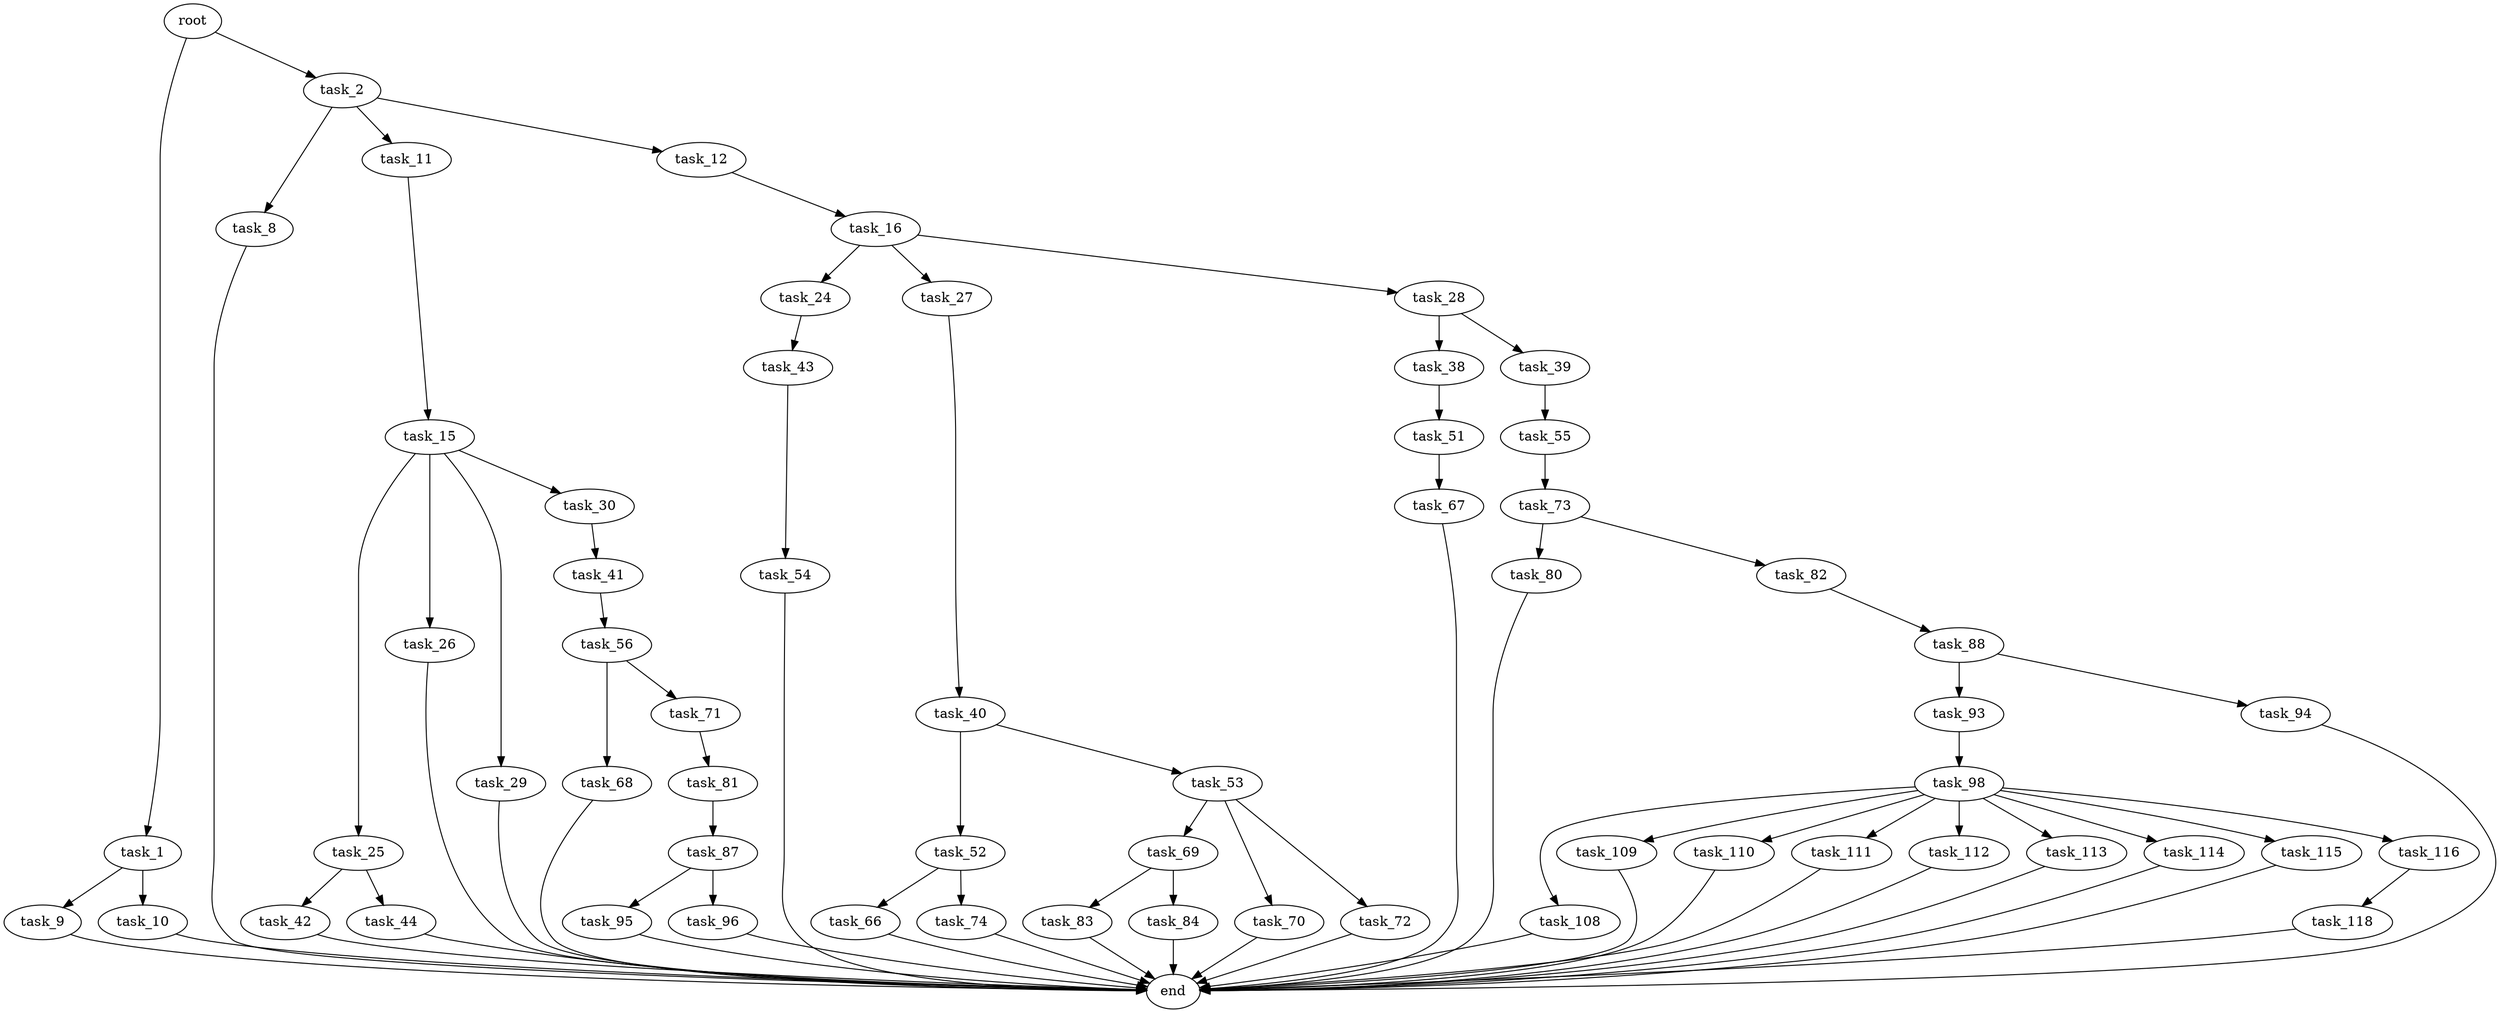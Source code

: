digraph G {
  root [size="0.000000"];
  task_1 [size="260609276508.000000"];
  task_2 [size="549755813888.000000"];
  task_9 [size="8509691118.000000"];
  task_10 [size="45347428324.000000"];
  task_8 [size="4292313702.000000"];
  task_11 [size="725309961.000000"];
  task_12 [size="8589934592.000000"];
  end [size="0.000000"];
  task_15 [size="537444948144.000000"];
  task_16 [size="7484804990.000000"];
  task_25 [size="68719476736.000000"];
  task_26 [size="26011914047.000000"];
  task_29 [size="22074997563.000000"];
  task_30 [size="31306364672.000000"];
  task_24 [size="14594130862.000000"];
  task_27 [size="7393641658.000000"];
  task_28 [size="1073741824000.000000"];
  task_43 [size="28432944852.000000"];
  task_42 [size="86344136983.000000"];
  task_44 [size="22386782590.000000"];
  task_40 [size="117467838627.000000"];
  task_38 [size="137019483492.000000"];
  task_39 [size="1123771845347.000000"];
  task_41 [size="2769168124.000000"];
  task_51 [size="368293445632.000000"];
  task_55 [size="368293445632.000000"];
  task_52 [size="782757789696.000000"];
  task_53 [size="231928233984.000000"];
  task_56 [size="8589934592.000000"];
  task_54 [size="16830403041.000000"];
  task_67 [size="6569334216.000000"];
  task_66 [size="195271060428.000000"];
  task_74 [size="368293445632.000000"];
  task_69 [size="368293445632.000000"];
  task_70 [size="284855608267.000000"];
  task_72 [size="584805609094.000000"];
  task_73 [size="13333393673.000000"];
  task_68 [size="368293445632.000000"];
  task_71 [size="227158181916.000000"];
  task_83 [size="275849760816.000000"];
  task_84 [size="5434621119.000000"];
  task_81 [size="170864309640.000000"];
  task_80 [size="86968921075.000000"];
  task_82 [size="5687712874.000000"];
  task_87 [size="146094769824.000000"];
  task_88 [size="111486572582.000000"];
  task_95 [size="64335269317.000000"];
  task_96 [size="7828420410.000000"];
  task_93 [size="304460249306.000000"];
  task_94 [size="9231220556.000000"];
  task_98 [size="502002551700.000000"];
  task_108 [size="17449408470.000000"];
  task_109 [size="1236818091023.000000"];
  task_110 [size="19646183596.000000"];
  task_111 [size="1073741824000.000000"];
  task_112 [size="231928233984.000000"];
  task_113 [size="8589934592.000000"];
  task_114 [size="1005106749941.000000"];
  task_115 [size="295191954022.000000"];
  task_116 [size="368293445632.000000"];
  task_118 [size="207258359269.000000"];

  root -> task_1 [size="1.000000"];
  root -> task_2 [size="1.000000"];
  task_1 -> task_9 [size="301989888.000000"];
  task_1 -> task_10 [size="301989888.000000"];
  task_2 -> task_8 [size="536870912.000000"];
  task_2 -> task_11 [size="536870912.000000"];
  task_2 -> task_12 [size="536870912.000000"];
  task_9 -> end [size="1.000000"];
  task_10 -> end [size="1.000000"];
  task_8 -> end [size="1.000000"];
  task_11 -> task_15 [size="33554432.000000"];
  task_12 -> task_16 [size="33554432.000000"];
  task_15 -> task_25 [size="536870912.000000"];
  task_15 -> task_26 [size="536870912.000000"];
  task_15 -> task_29 [size="536870912.000000"];
  task_15 -> task_30 [size="536870912.000000"];
  task_16 -> task_24 [size="209715200.000000"];
  task_16 -> task_27 [size="209715200.000000"];
  task_16 -> task_28 [size="209715200.000000"];
  task_25 -> task_42 [size="134217728.000000"];
  task_25 -> task_44 [size="134217728.000000"];
  task_26 -> end [size="1.000000"];
  task_29 -> end [size="1.000000"];
  task_30 -> task_41 [size="838860800.000000"];
  task_24 -> task_43 [size="411041792.000000"];
  task_27 -> task_40 [size="536870912.000000"];
  task_28 -> task_38 [size="838860800.000000"];
  task_28 -> task_39 [size="838860800.000000"];
  task_43 -> task_54 [size="536870912.000000"];
  task_42 -> end [size="1.000000"];
  task_44 -> end [size="1.000000"];
  task_40 -> task_52 [size="209715200.000000"];
  task_40 -> task_53 [size="209715200.000000"];
  task_38 -> task_51 [size="134217728.000000"];
  task_39 -> task_55 [size="679477248.000000"];
  task_41 -> task_56 [size="209715200.000000"];
  task_51 -> task_67 [size="411041792.000000"];
  task_55 -> task_73 [size="411041792.000000"];
  task_52 -> task_66 [size="679477248.000000"];
  task_52 -> task_74 [size="679477248.000000"];
  task_53 -> task_69 [size="301989888.000000"];
  task_53 -> task_70 [size="301989888.000000"];
  task_53 -> task_72 [size="301989888.000000"];
  task_56 -> task_68 [size="33554432.000000"];
  task_56 -> task_71 [size="33554432.000000"];
  task_54 -> end [size="1.000000"];
  task_67 -> end [size="1.000000"];
  task_66 -> end [size="1.000000"];
  task_74 -> end [size="1.000000"];
  task_69 -> task_83 [size="411041792.000000"];
  task_69 -> task_84 [size="411041792.000000"];
  task_70 -> end [size="1.000000"];
  task_72 -> end [size="1.000000"];
  task_73 -> task_80 [size="301989888.000000"];
  task_73 -> task_82 [size="301989888.000000"];
  task_68 -> end [size="1.000000"];
  task_71 -> task_81 [size="301989888.000000"];
  task_83 -> end [size="1.000000"];
  task_84 -> end [size="1.000000"];
  task_81 -> task_87 [size="134217728.000000"];
  task_80 -> end [size="1.000000"];
  task_82 -> task_88 [size="536870912.000000"];
  task_87 -> task_95 [size="134217728.000000"];
  task_87 -> task_96 [size="134217728.000000"];
  task_88 -> task_93 [size="75497472.000000"];
  task_88 -> task_94 [size="75497472.000000"];
  task_95 -> end [size="1.000000"];
  task_96 -> end [size="1.000000"];
  task_93 -> task_98 [size="209715200.000000"];
  task_94 -> end [size="1.000000"];
  task_98 -> task_108 [size="536870912.000000"];
  task_98 -> task_109 [size="536870912.000000"];
  task_98 -> task_110 [size="536870912.000000"];
  task_98 -> task_111 [size="536870912.000000"];
  task_98 -> task_112 [size="536870912.000000"];
  task_98 -> task_113 [size="536870912.000000"];
  task_98 -> task_114 [size="536870912.000000"];
  task_98 -> task_115 [size="536870912.000000"];
  task_98 -> task_116 [size="536870912.000000"];
  task_108 -> end [size="1.000000"];
  task_109 -> end [size="1.000000"];
  task_110 -> end [size="1.000000"];
  task_111 -> end [size="1.000000"];
  task_112 -> end [size="1.000000"];
  task_113 -> end [size="1.000000"];
  task_114 -> end [size="1.000000"];
  task_115 -> end [size="1.000000"];
  task_116 -> task_118 [size="411041792.000000"];
  task_118 -> end [size="1.000000"];
}
